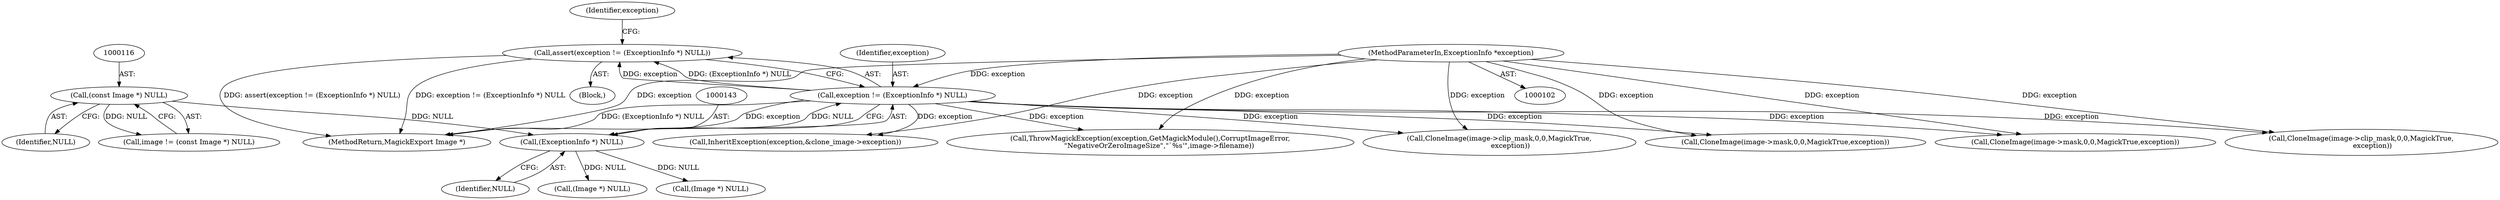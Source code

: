 digraph "0_ImageMagick_01843366d6a7b96e22ad7bb67f3df7d9fd4d5d74@API" {
"1000139" [label="(Call,assert(exception != (ExceptionInfo *) NULL))"];
"1000140" [label="(Call,exception != (ExceptionInfo *) NULL)"];
"1000107" [label="(MethodParameterIn,ExceptionInfo *exception)"];
"1000142" [label="(Call,(ExceptionInfo *) NULL)"];
"1000115" [label="(Call,(const Image *) NULL)"];
"1000142" [label="(Call,(ExceptionInfo *) NULL)"];
"1000660" [label="(Call,CloneImage(image->mask,0,0,MagickTrue,exception))"];
"1000139" [label="(Call,assert(exception != (ExceptionInfo *) NULL))"];
"1000113" [label="(Call,image != (const Image *) NULL)"];
"1000597" [label="(Call,CloneImage(image->mask,0,0,MagickTrue,exception))"];
"1000108" [label="(Block,)"];
"1000115" [label="(Call,(const Image *) NULL)"];
"1000140" [label="(Call,exception != (ExceptionInfo *) NULL)"];
"1000144" [label="(Identifier,NULL)"];
"1000117" [label="(Identifier,NULL)"];
"1000141" [label="(Identifier,exception)"];
"1000832" [label="(Call,InheritException(exception,&clone_image->exception))"];
"1000176" [label="(Call,(Image *) NULL)"];
"1000166" [label="(Call,ThrowMagickException(exception,GetMagickModule(),CorruptImageError,\n        \"NegativeOrZeroImageSize\",\"`%s'\",image->filename))"];
"1000844" [label="(MethodReturn,MagickExport Image *)"];
"1000107" [label="(MethodParameterIn,ExceptionInfo *exception)"];
"1000190" [label="(Call,(Image *) NULL)"];
"1000640" [label="(Call,CloneImage(image->clip_mask,0,0,MagickTrue,\n          exception))"];
"1000148" [label="(Identifier,exception)"];
"1000577" [label="(Call,CloneImage(image->clip_mask,0,0,MagickTrue,\n          exception))"];
"1000139" -> "1000108"  [label="AST: "];
"1000139" -> "1000140"  [label="CFG: "];
"1000140" -> "1000139"  [label="AST: "];
"1000148" -> "1000139"  [label="CFG: "];
"1000139" -> "1000844"  [label="DDG: assert(exception != (ExceptionInfo *) NULL)"];
"1000139" -> "1000844"  [label="DDG: exception != (ExceptionInfo *) NULL"];
"1000140" -> "1000139"  [label="DDG: exception"];
"1000140" -> "1000139"  [label="DDG: (ExceptionInfo *) NULL"];
"1000140" -> "1000142"  [label="CFG: "];
"1000141" -> "1000140"  [label="AST: "];
"1000142" -> "1000140"  [label="AST: "];
"1000140" -> "1000844"  [label="DDG: (ExceptionInfo *) NULL"];
"1000140" -> "1000844"  [label="DDG: exception"];
"1000107" -> "1000140"  [label="DDG: exception"];
"1000142" -> "1000140"  [label="DDG: NULL"];
"1000140" -> "1000166"  [label="DDG: exception"];
"1000140" -> "1000577"  [label="DDG: exception"];
"1000140" -> "1000597"  [label="DDG: exception"];
"1000140" -> "1000640"  [label="DDG: exception"];
"1000140" -> "1000660"  [label="DDG: exception"];
"1000140" -> "1000832"  [label="DDG: exception"];
"1000107" -> "1000102"  [label="AST: "];
"1000107" -> "1000844"  [label="DDG: exception"];
"1000107" -> "1000166"  [label="DDG: exception"];
"1000107" -> "1000577"  [label="DDG: exception"];
"1000107" -> "1000597"  [label="DDG: exception"];
"1000107" -> "1000640"  [label="DDG: exception"];
"1000107" -> "1000660"  [label="DDG: exception"];
"1000107" -> "1000832"  [label="DDG: exception"];
"1000142" -> "1000144"  [label="CFG: "];
"1000143" -> "1000142"  [label="AST: "];
"1000144" -> "1000142"  [label="AST: "];
"1000115" -> "1000142"  [label="DDG: NULL"];
"1000142" -> "1000176"  [label="DDG: NULL"];
"1000142" -> "1000190"  [label="DDG: NULL"];
"1000115" -> "1000113"  [label="AST: "];
"1000115" -> "1000117"  [label="CFG: "];
"1000116" -> "1000115"  [label="AST: "];
"1000117" -> "1000115"  [label="AST: "];
"1000113" -> "1000115"  [label="CFG: "];
"1000115" -> "1000113"  [label="DDG: NULL"];
}
